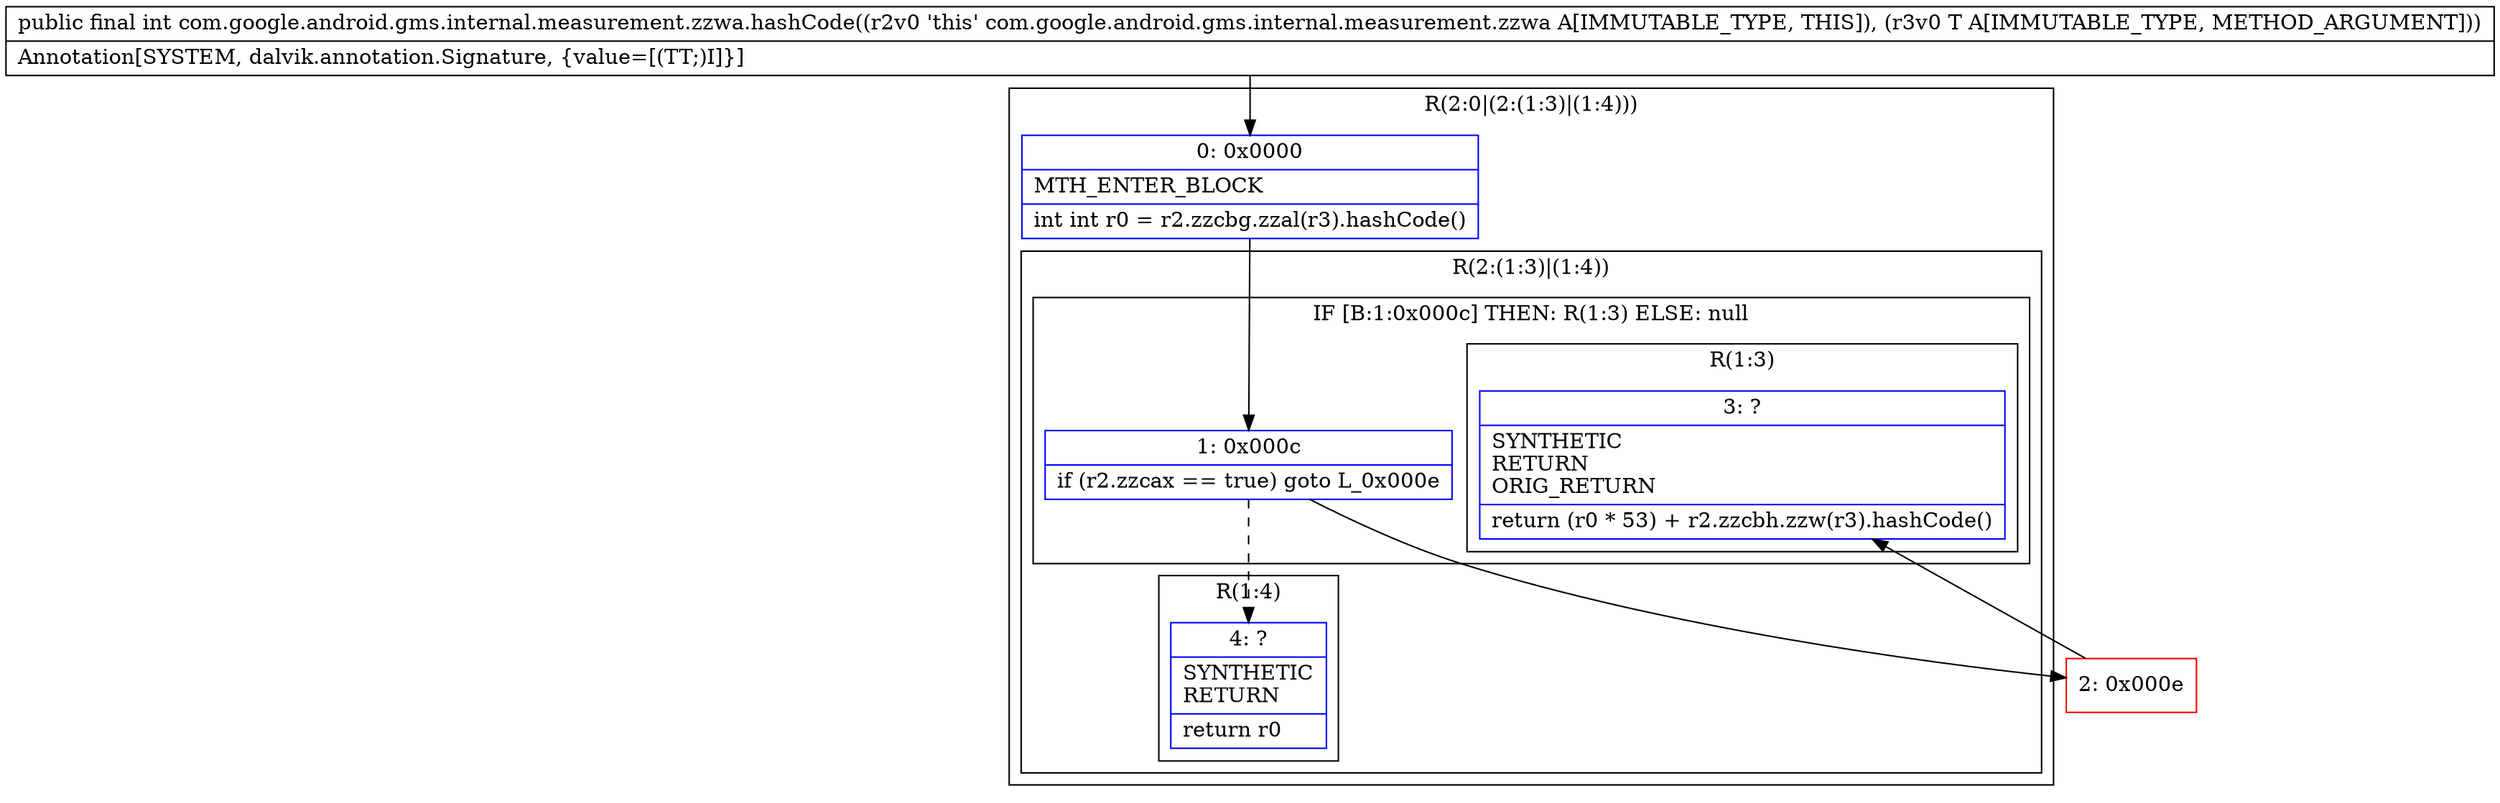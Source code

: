digraph "CFG forcom.google.android.gms.internal.measurement.zzwa.hashCode(Ljava\/lang\/Object;)I" {
subgraph cluster_Region_1102317109 {
label = "R(2:0|(2:(1:3)|(1:4)))";
node [shape=record,color=blue];
Node_0 [shape=record,label="{0\:\ 0x0000|MTH_ENTER_BLOCK\l|int int r0 = r2.zzcbg.zzal(r3).hashCode()\l}"];
subgraph cluster_Region_1103234211 {
label = "R(2:(1:3)|(1:4))";
node [shape=record,color=blue];
subgraph cluster_IfRegion_1812150707 {
label = "IF [B:1:0x000c] THEN: R(1:3) ELSE: null";
node [shape=record,color=blue];
Node_1 [shape=record,label="{1\:\ 0x000c|if (r2.zzcax == true) goto L_0x000e\l}"];
subgraph cluster_Region_1657077580 {
label = "R(1:3)";
node [shape=record,color=blue];
Node_3 [shape=record,label="{3\:\ ?|SYNTHETIC\lRETURN\lORIG_RETURN\l|return (r0 * 53) + r2.zzcbh.zzw(r3).hashCode()\l}"];
}
}
subgraph cluster_Region_947094976 {
label = "R(1:4)";
node [shape=record,color=blue];
Node_4 [shape=record,label="{4\:\ ?|SYNTHETIC\lRETURN\l|return r0\l}"];
}
}
}
Node_2 [shape=record,color=red,label="{2\:\ 0x000e}"];
MethodNode[shape=record,label="{public final int com.google.android.gms.internal.measurement.zzwa.hashCode((r2v0 'this' com.google.android.gms.internal.measurement.zzwa A[IMMUTABLE_TYPE, THIS]), (r3v0 T A[IMMUTABLE_TYPE, METHOD_ARGUMENT]))  | Annotation[SYSTEM, dalvik.annotation.Signature, \{value=[(TT;)I]\}]\l}"];
MethodNode -> Node_0;
Node_0 -> Node_1;
Node_1 -> Node_2;
Node_1 -> Node_4[style=dashed];
Node_2 -> Node_3;
}

